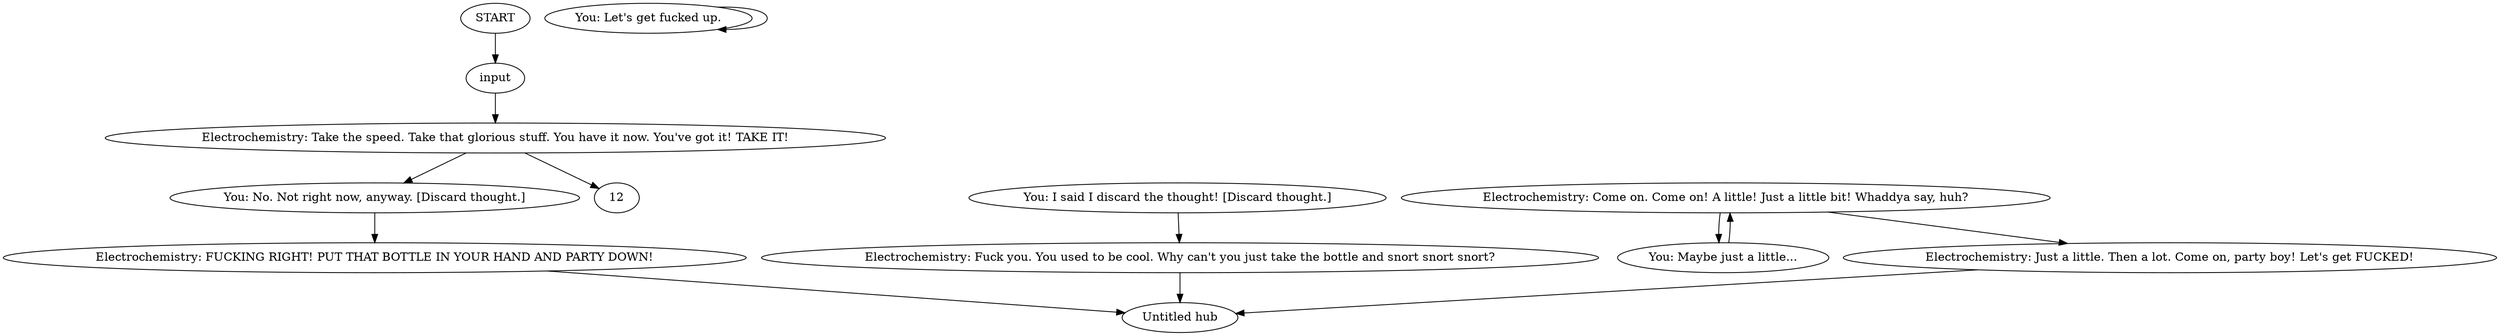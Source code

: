 # APT ORB / electrochem after picking up speed
# Upon picking up the speed, electrochem chimes in. Needs a wa to go away if you give it up to cuno or take it yourself?
# ==================================================
digraph G {
	  0 [label="START"];
	  1 [label="input"];
	  2 [label="You: Maybe just a little..."];
	  3 [label="Electrochemistry: Fuck you. You used to be cool. Why can't you just take the bottle and snort snort snort?"];
	  4 [label="You: No. Not right now, anyway. [Discard thought.]"];
	  5 [label="Electrochemistry: Take the speed. Take that glorious stuff. You have it now. You've got it! TAKE IT!"];
	  6 [label="Untitled hub"];
	  7 [label="You: I said I discard the thought! [Discard thought.]"];
	  8 [label="Electrochemistry: Just a little. Then a lot. Come on, party boy! Let's get FUCKED!"];
	  9 [label="Electrochemistry: Come on. Come on! A little! Just a little bit! Whaddya say, huh?"];
	  10 [label="Electrochemistry: FUCKING RIGHT! PUT THAT BOTTLE IN YOUR HAND AND PARTY DOWN!"];
	  11 [label="You: Let's get fucked up."];
	  0 -> 1
	  1 -> 5
	  2 -> 9
	  3 -> 6
	  4 -> 10
	  5 -> 12
	  5 -> 4
	  7 -> 3
	  8 -> 6
	  9 -> 8
	  9 -> 2
	  10 -> 6
	  11 -> 11
}

